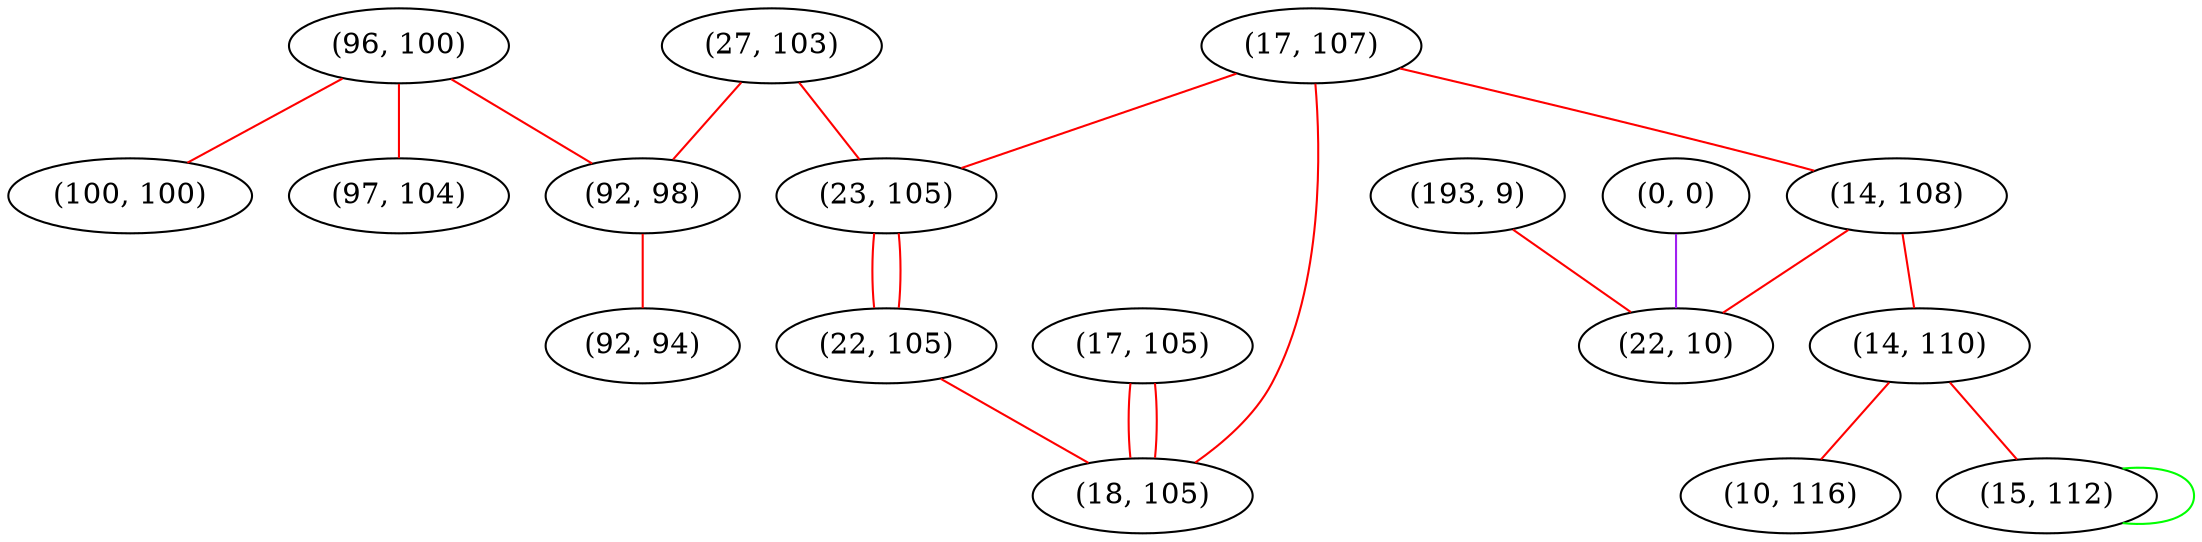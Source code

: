 graph "" {
"(96, 100)";
"(100, 100)";
"(17, 105)";
"(27, 103)";
"(92, 98)";
"(17, 107)";
"(97, 104)";
"(92, 94)";
"(23, 105)";
"(14, 108)";
"(22, 105)";
"(0, 0)";
"(193, 9)";
"(18, 105)";
"(14, 110)";
"(22, 10)";
"(15, 112)";
"(10, 116)";
"(96, 100)" -- "(92, 98)"  [color=red, key=0, weight=1];
"(96, 100)" -- "(97, 104)"  [color=red, key=0, weight=1];
"(96, 100)" -- "(100, 100)"  [color=red, key=0, weight=1];
"(17, 105)" -- "(18, 105)"  [color=red, key=0, weight=1];
"(17, 105)" -- "(18, 105)"  [color=red, key=1, weight=1];
"(27, 103)" -- "(92, 98)"  [color=red, key=0, weight=1];
"(27, 103)" -- "(23, 105)"  [color=red, key=0, weight=1];
"(92, 98)" -- "(92, 94)"  [color=red, key=0, weight=1];
"(17, 107)" -- "(14, 108)"  [color=red, key=0, weight=1];
"(17, 107)" -- "(18, 105)"  [color=red, key=0, weight=1];
"(17, 107)" -- "(23, 105)"  [color=red, key=0, weight=1];
"(23, 105)" -- "(22, 105)"  [color=red, key=0, weight=1];
"(23, 105)" -- "(22, 105)"  [color=red, key=1, weight=1];
"(14, 108)" -- "(22, 10)"  [color=red, key=0, weight=1];
"(14, 108)" -- "(14, 110)"  [color=red, key=0, weight=1];
"(22, 105)" -- "(18, 105)"  [color=red, key=0, weight=1];
"(0, 0)" -- "(22, 10)"  [color=purple, key=0, weight=4];
"(193, 9)" -- "(22, 10)"  [color=red, key=0, weight=1];
"(14, 110)" -- "(15, 112)"  [color=red, key=0, weight=1];
"(14, 110)" -- "(10, 116)"  [color=red, key=0, weight=1];
"(15, 112)" -- "(15, 112)"  [color=green, key=0, weight=2];
}
